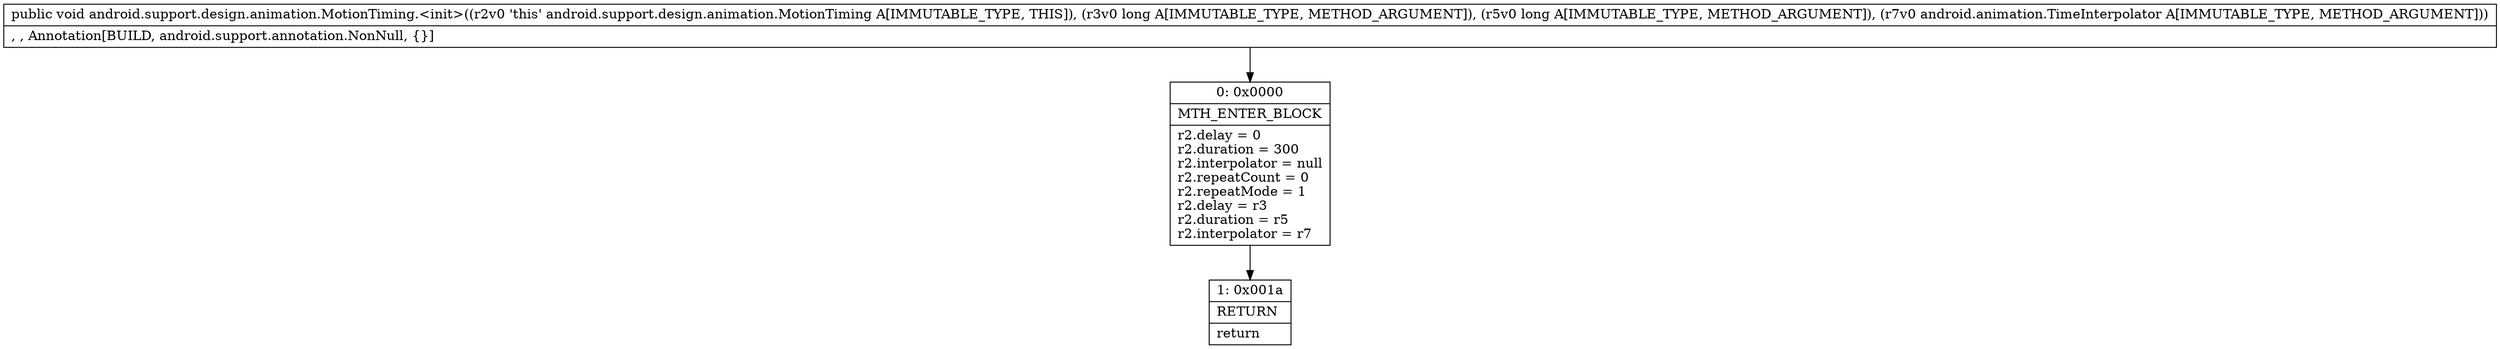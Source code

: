 digraph "CFG forandroid.support.design.animation.MotionTiming.\<init\>(JJLandroid\/animation\/TimeInterpolator;)V" {
Node_0 [shape=record,label="{0\:\ 0x0000|MTH_ENTER_BLOCK\l|r2.delay = 0\lr2.duration = 300\lr2.interpolator = null\lr2.repeatCount = 0\lr2.repeatMode = 1\lr2.delay = r3\lr2.duration = r5\lr2.interpolator = r7\l}"];
Node_1 [shape=record,label="{1\:\ 0x001a|RETURN\l|return\l}"];
MethodNode[shape=record,label="{public void android.support.design.animation.MotionTiming.\<init\>((r2v0 'this' android.support.design.animation.MotionTiming A[IMMUTABLE_TYPE, THIS]), (r3v0 long A[IMMUTABLE_TYPE, METHOD_ARGUMENT]), (r5v0 long A[IMMUTABLE_TYPE, METHOD_ARGUMENT]), (r7v0 android.animation.TimeInterpolator A[IMMUTABLE_TYPE, METHOD_ARGUMENT]))  | , , Annotation[BUILD, android.support.annotation.NonNull, \{\}]\l}"];
MethodNode -> Node_0;
Node_0 -> Node_1;
}

